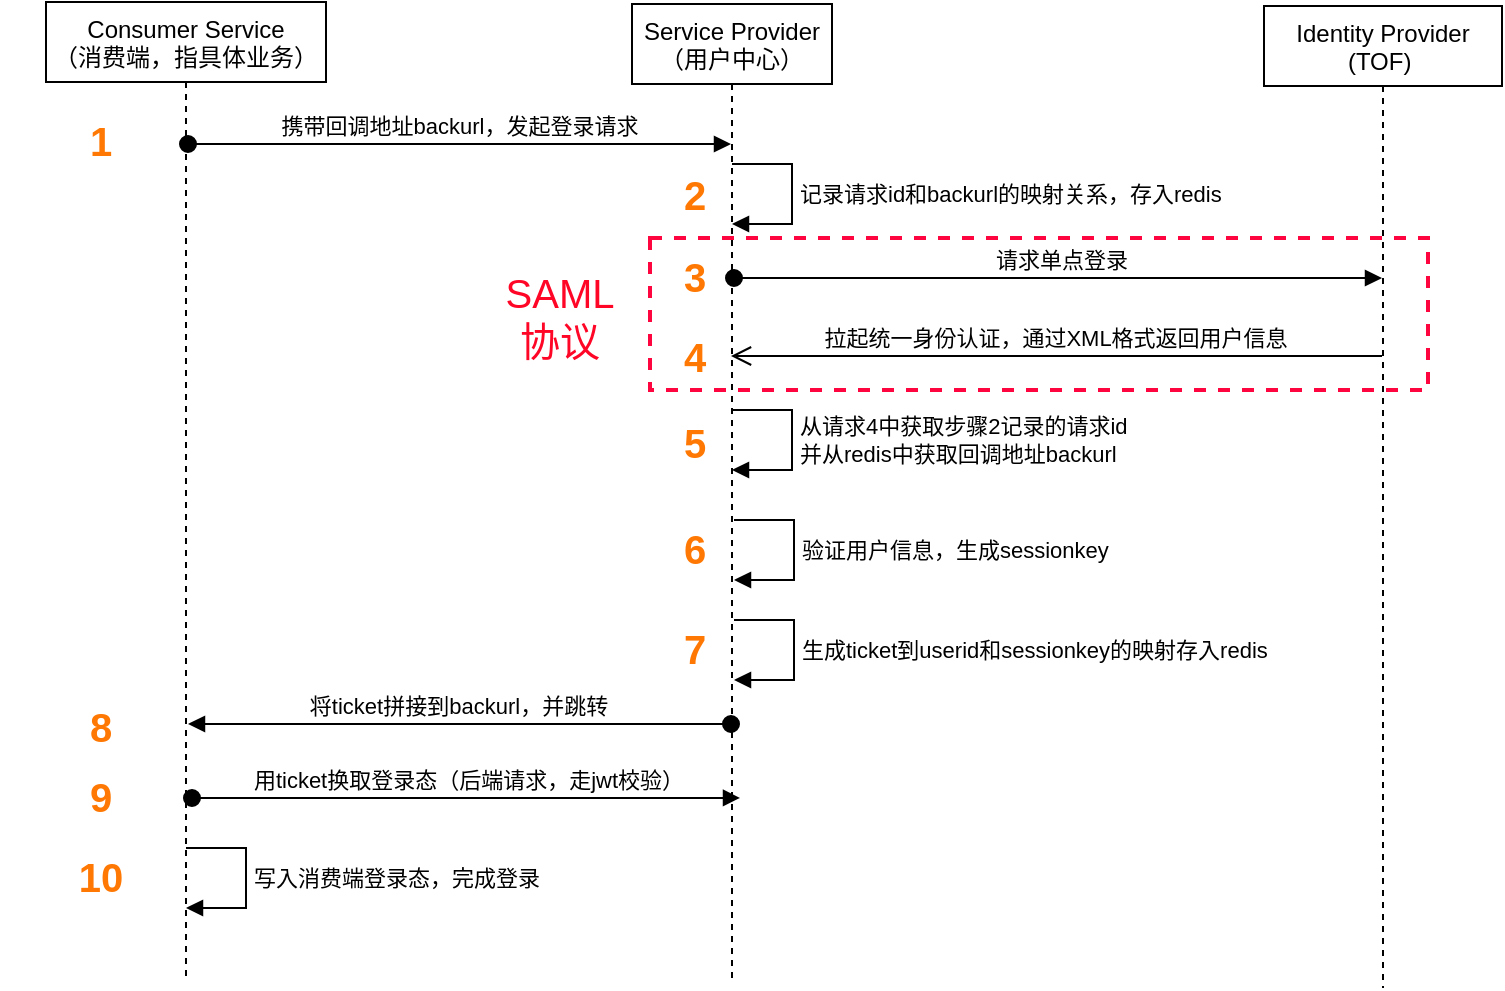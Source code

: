 <mxfile version="20.8.1" type="github">
  <diagram id="kgpKYQtTHZ0yAKxKKP6v" name="Page-1">
    <mxGraphModel dx="2074" dy="973" grid="0" gridSize="10" guides="1" tooltips="1" connect="1" arrows="1" fold="1" page="1" pageScale="1" pageWidth="850" pageHeight="1100" math="0" shadow="0">
      <root>
        <mxCell id="0" />
        <mxCell id="1" parent="0" />
        <mxCell id="3nuBFxr9cyL0pnOWT2aG-5" value="Identity Provider&#xa;(TOF) " style="shape=umlLifeline;perimeter=lifelinePerimeter;container=1;collapsible=0;recursiveResize=0;rounded=0;shadow=0;strokeWidth=1;" parent="1" vertex="1">
          <mxGeometry x="700" y="262" width="119" height="491" as="geometry" />
        </mxCell>
        <mxCell id="3nuBFxr9cyL0pnOWT2aG-7" value="拉起统一身份认证，通过XML格式返回用户信息" style="verticalAlign=bottom;endArrow=open;endSize=8;shadow=0;strokeWidth=1;" parent="1" edge="1">
          <mxGeometry relative="1" as="geometry">
            <mxPoint x="433.5" y="437.0" as="targetPoint" />
            <mxPoint x="759" y="437.0" as="sourcePoint" />
          </mxGeometry>
        </mxCell>
        <mxCell id="AZrzSn_KOJlQ9WZLP_Bj-1" value="Service Provider&#xa;（用户中心）" style="shape=umlLifeline;perimeter=lifelinePerimeter;container=1;collapsible=0;recursiveResize=0;rounded=0;shadow=0;strokeWidth=1;" vertex="1" parent="1">
          <mxGeometry x="384" y="261" width="100" height="490" as="geometry" />
        </mxCell>
        <mxCell id="AZrzSn_KOJlQ9WZLP_Bj-11" value="记录请求id和backurl的映射关系，存入redis" style="edgeStyle=orthogonalEdgeStyle;html=1;align=left;spacingLeft=2;endArrow=block;rounded=0;" edge="1" parent="AZrzSn_KOJlQ9WZLP_Bj-1">
          <mxGeometry relative="1" as="geometry">
            <mxPoint x="50" y="80" as="sourcePoint" />
            <Array as="points">
              <mxPoint x="80" y="80" />
              <mxPoint x="80" y="110" />
              <mxPoint x="50" y="110" />
            </Array>
            <mxPoint x="50" y="110" as="targetPoint" />
          </mxGeometry>
        </mxCell>
        <mxCell id="AZrzSn_KOJlQ9WZLP_Bj-12" value="从请求4中获取步骤2记录的请求id&lt;br&gt;并从redis中获取回调地址backurl" style="edgeStyle=orthogonalEdgeStyle;html=1;align=left;spacingLeft=2;endArrow=block;rounded=0;" edge="1" parent="AZrzSn_KOJlQ9WZLP_Bj-1">
          <mxGeometry relative="1" as="geometry">
            <mxPoint x="50" y="203" as="sourcePoint" />
            <Array as="points">
              <mxPoint x="80" y="203" />
              <mxPoint x="80" y="233" />
              <mxPoint x="50" y="233" />
            </Array>
            <mxPoint x="50" y="233" as="targetPoint" />
          </mxGeometry>
        </mxCell>
        <mxCell id="AZrzSn_KOJlQ9WZLP_Bj-21" value="2" style="text;strokeColor=none;fillColor=none;html=1;fontSize=20;fontStyle=1;verticalAlign=middle;align=center;fontColor=#FF7803;" vertex="1" parent="AZrzSn_KOJlQ9WZLP_Bj-1">
          <mxGeometry x="-19" y="75" width="100" height="40" as="geometry" />
        </mxCell>
        <mxCell id="AZrzSn_KOJlQ9WZLP_Bj-22" value="3" style="text;strokeColor=none;fillColor=none;html=1;fontSize=20;fontStyle=1;verticalAlign=middle;align=center;fontColor=#FF7803;" vertex="1" parent="AZrzSn_KOJlQ9WZLP_Bj-1">
          <mxGeometry x="-19" y="116" width="100" height="40" as="geometry" />
        </mxCell>
        <mxCell id="AZrzSn_KOJlQ9WZLP_Bj-23" value="4" style="text;strokeColor=none;fillColor=none;html=1;fontSize=20;fontStyle=1;verticalAlign=middle;align=center;fontColor=#FF7803;" vertex="1" parent="AZrzSn_KOJlQ9WZLP_Bj-1">
          <mxGeometry x="-19" y="156" width="100" height="40" as="geometry" />
        </mxCell>
        <mxCell id="AZrzSn_KOJlQ9WZLP_Bj-24" value="5" style="text;strokeColor=none;fillColor=none;html=1;fontSize=20;fontStyle=1;verticalAlign=middle;align=center;fontColor=#FF7803;" vertex="1" parent="AZrzSn_KOJlQ9WZLP_Bj-1">
          <mxGeometry x="-19" y="199" width="100" height="40" as="geometry" />
        </mxCell>
        <mxCell id="AZrzSn_KOJlQ9WZLP_Bj-25" value="6" style="text;strokeColor=none;fillColor=none;html=1;fontSize=20;fontStyle=1;verticalAlign=middle;align=center;fontColor=#FF7803;" vertex="1" parent="AZrzSn_KOJlQ9WZLP_Bj-1">
          <mxGeometry x="-19" y="252" width="100" height="40" as="geometry" />
        </mxCell>
        <mxCell id="AZrzSn_KOJlQ9WZLP_Bj-26" value="7" style="text;strokeColor=none;fillColor=none;html=1;fontSize=20;fontStyle=1;verticalAlign=middle;align=center;fontColor=#FF7803;" vertex="1" parent="AZrzSn_KOJlQ9WZLP_Bj-1">
          <mxGeometry x="-19" y="302" width="100" height="40" as="geometry" />
        </mxCell>
        <mxCell id="AZrzSn_KOJlQ9WZLP_Bj-5" value="Consumer Service&#xa;（消费端，指具体业务）" style="shape=umlLifeline;perimeter=lifelinePerimeter;container=1;collapsible=0;recursiveResize=0;rounded=0;shadow=0;strokeWidth=1;" vertex="1" parent="1">
          <mxGeometry x="91" y="260" width="140" height="490" as="geometry" />
        </mxCell>
        <mxCell id="AZrzSn_KOJlQ9WZLP_Bj-20" value="1" style="text;strokeColor=none;fillColor=none;html=1;fontSize=20;fontStyle=1;verticalAlign=middle;align=center;fontColor=#FF7803;" vertex="1" parent="AZrzSn_KOJlQ9WZLP_Bj-5">
          <mxGeometry x="-23" y="49" width="100" height="40" as="geometry" />
        </mxCell>
        <mxCell id="AZrzSn_KOJlQ9WZLP_Bj-27" value="8" style="text;strokeColor=none;fillColor=none;html=1;fontSize=20;fontStyle=1;verticalAlign=middle;align=center;fontColor=#FF7803;" vertex="1" parent="AZrzSn_KOJlQ9WZLP_Bj-5">
          <mxGeometry x="-23" y="342" width="100" height="40" as="geometry" />
        </mxCell>
        <mxCell id="AZrzSn_KOJlQ9WZLP_Bj-28" value="9" style="text;strokeColor=none;fillColor=none;html=1;fontSize=20;fontStyle=1;verticalAlign=middle;align=center;fontColor=#FF7803;" vertex="1" parent="AZrzSn_KOJlQ9WZLP_Bj-5">
          <mxGeometry x="-23" y="377" width="100" height="40" as="geometry" />
        </mxCell>
        <mxCell id="AZrzSn_KOJlQ9WZLP_Bj-29" value="10" style="text;strokeColor=none;fillColor=none;html=1;fontSize=20;fontStyle=1;verticalAlign=middle;align=center;fontColor=#FF7803;" vertex="1" parent="AZrzSn_KOJlQ9WZLP_Bj-5">
          <mxGeometry x="-23" y="417" width="100" height="40" as="geometry" />
        </mxCell>
        <mxCell id="AZrzSn_KOJlQ9WZLP_Bj-3" value="携带回调地址backurl，发起登录请求" style="verticalAlign=bottom;startArrow=oval;endArrow=block;startSize=8;shadow=0;strokeWidth=1;exitX=0.8;exitY=0;exitDx=0;exitDy=0;exitPerimeter=0;" edge="1" parent="1" target="AZrzSn_KOJlQ9WZLP_Bj-1">
          <mxGeometry relative="1" as="geometry">
            <mxPoint x="162" y="331" as="sourcePoint" />
            <mxPoint x="344" y="331" as="targetPoint" />
          </mxGeometry>
        </mxCell>
        <mxCell id="AZrzSn_KOJlQ9WZLP_Bj-9" value="请求单点登录" style="verticalAlign=bottom;startArrow=oval;endArrow=block;startSize=8;shadow=0;strokeWidth=1;exitX=0.51;exitY=0.4;exitDx=0;exitDy=0;exitPerimeter=0;" edge="1" parent="1" target="3nuBFxr9cyL0pnOWT2aG-5">
          <mxGeometry x="0.011" relative="1" as="geometry">
            <mxPoint x="435" y="398" as="sourcePoint" />
            <mxPoint x="719" y="398.96" as="targetPoint" />
            <mxPoint as="offset" />
          </mxGeometry>
        </mxCell>
        <mxCell id="AZrzSn_KOJlQ9WZLP_Bj-13" value="验证用户信息，生成sessionkey" style="edgeStyle=orthogonalEdgeStyle;html=1;align=left;spacingLeft=2;endArrow=block;rounded=0;" edge="1" parent="1">
          <mxGeometry relative="1" as="geometry">
            <mxPoint x="435" y="519" as="sourcePoint" />
            <Array as="points">
              <mxPoint x="465" y="519" />
              <mxPoint x="465" y="549" />
              <mxPoint x="435" y="549" />
            </Array>
            <mxPoint x="435" y="549" as="targetPoint" />
          </mxGeometry>
        </mxCell>
        <mxCell id="AZrzSn_KOJlQ9WZLP_Bj-14" value="生成ticket到userid和sessionkey的映射存入redis" style="edgeStyle=orthogonalEdgeStyle;html=1;align=left;spacingLeft=2;endArrow=block;rounded=0;" edge="1" parent="1">
          <mxGeometry relative="1" as="geometry">
            <mxPoint x="435" y="569" as="sourcePoint" />
            <Array as="points">
              <mxPoint x="465" y="569" />
              <mxPoint x="465" y="599" />
              <mxPoint x="435" y="599" />
            </Array>
            <mxPoint x="435" y="599" as="targetPoint" />
          </mxGeometry>
        </mxCell>
        <mxCell id="AZrzSn_KOJlQ9WZLP_Bj-16" value="将ticket拼接到backurl，并跳转" style="verticalAlign=bottom;startArrow=oval;endArrow=block;startSize=8;shadow=0;strokeWidth=1;exitX=0.8;exitY=0;exitDx=0;exitDy=0;exitPerimeter=0;" edge="1" parent="1">
          <mxGeometry relative="1" as="geometry">
            <mxPoint x="433.5" y="621" as="sourcePoint" />
            <mxPoint x="162" y="621" as="targetPoint" />
          </mxGeometry>
        </mxCell>
        <mxCell id="AZrzSn_KOJlQ9WZLP_Bj-18" value="用ticket换取登录态（后端请求，走jwt校验）" style="verticalAlign=bottom;startArrow=oval;endArrow=block;startSize=8;shadow=0;strokeWidth=1;entryX=0;entryY=0.006;entryDx=0;entryDy=0;entryPerimeter=0;" edge="1" parent="1">
          <mxGeometry x="0.011" relative="1" as="geometry">
            <mxPoint x="164" y="658" as="sourcePoint" />
            <mxPoint x="438" y="657.96" as="targetPoint" />
            <mxPoint as="offset" />
          </mxGeometry>
        </mxCell>
        <mxCell id="AZrzSn_KOJlQ9WZLP_Bj-19" value="写入消费端登录态，完成登录" style="edgeStyle=orthogonalEdgeStyle;html=1;align=left;spacingLeft=2;endArrow=block;rounded=0;" edge="1" parent="1">
          <mxGeometry relative="1" as="geometry">
            <mxPoint x="161" y="683" as="sourcePoint" />
            <Array as="points">
              <mxPoint x="191" y="683" />
              <mxPoint x="191" y="713" />
              <mxPoint x="161" y="713" />
            </Array>
            <mxPoint x="161" y="713" as="targetPoint" />
          </mxGeometry>
        </mxCell>
        <mxCell id="AZrzSn_KOJlQ9WZLP_Bj-32" value="" style="verticalLabelPosition=bottom;verticalAlign=top;html=1;shape=mxgraph.basic.rect;fillColor2=none;strokeWidth=2;size=20;indent=5;fontSize=20;fontColor=#FF7803;fillColor=none;dashed=1;strokeColor=#FF053F;" vertex="1" parent="1">
          <mxGeometry x="393" y="378" width="389" height="76" as="geometry" />
        </mxCell>
        <mxCell id="AZrzSn_KOJlQ9WZLP_Bj-33" value="SAML协议" style="text;html=1;strokeColor=none;fillColor=none;align=center;verticalAlign=middle;whiteSpace=wrap;rounded=0;dashed=1;strokeWidth=2;fontSize=20;fontColor=#FF0526;" vertex="1" parent="1">
          <mxGeometry x="318" y="401.5" width="60" height="30" as="geometry" />
        </mxCell>
      </root>
    </mxGraphModel>
  </diagram>
</mxfile>
